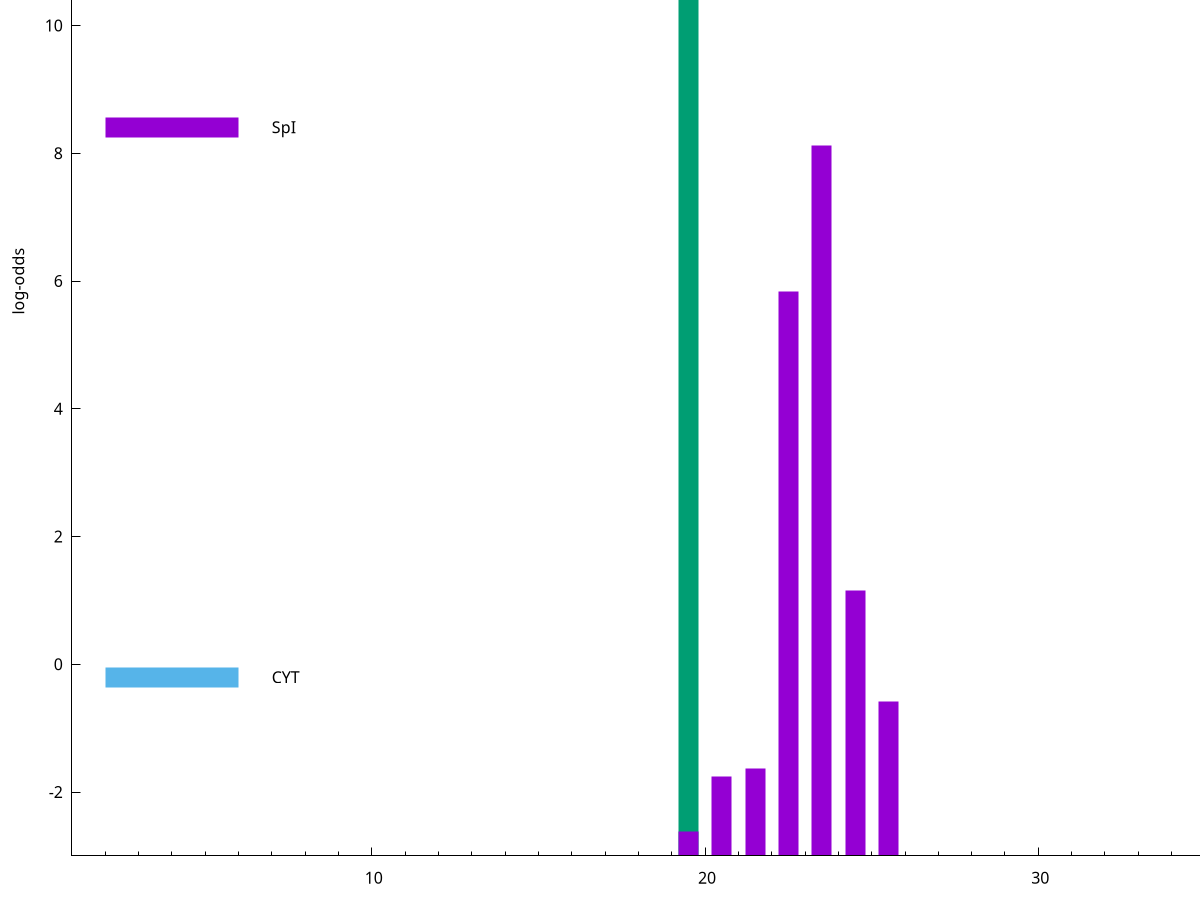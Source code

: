 set title "LipoP predictions for SRR4017833.gff"
set size 2., 1.4
set xrange [1:70] 
set mxtics 10
set yrange [-3:15]
set y2range [0:18]
set ylabel "log-odds"
set term postscript eps color solid "Helvetica" 30
set output "SRR4017833.gff155.eps"
set arrow from 2,12.6043 to 6,12.6043 nohead lt 2 lw 20
set label "SpII" at 7,12.6043
set arrow from 2,8.40921 to 6,8.40921 nohead lt 1 lw 20
set label "SpI" at 7,8.40921
set arrow from 2,-0.200913 to 6,-0.200913 nohead lt 3 lw 20
set label "CYT" at 7,-0.200913
set arrow from 2,12.6043 to 6,12.6043 nohead lt 2 lw 20
set label "SpII" at 7,12.6043
# NOTE: The scores below are the log-odds scores with the threshold
# NOTE: subtracted (a hack to make gnuplot make the histogram all
# NOTE: look nice).
plot "-" axes x1y2 title "" with impulses lt 2 lw 20, "-" axes x1y2 title "" with impulses lt 1 lw 20
19.500000 15.604300
e
23.500000 11.124420
22.500000 8.837190
24.500000 4.153940
25.500000 2.420737
21.500000 1.366520
20.500000 1.238520
19.500000 0.378230
e
exit
